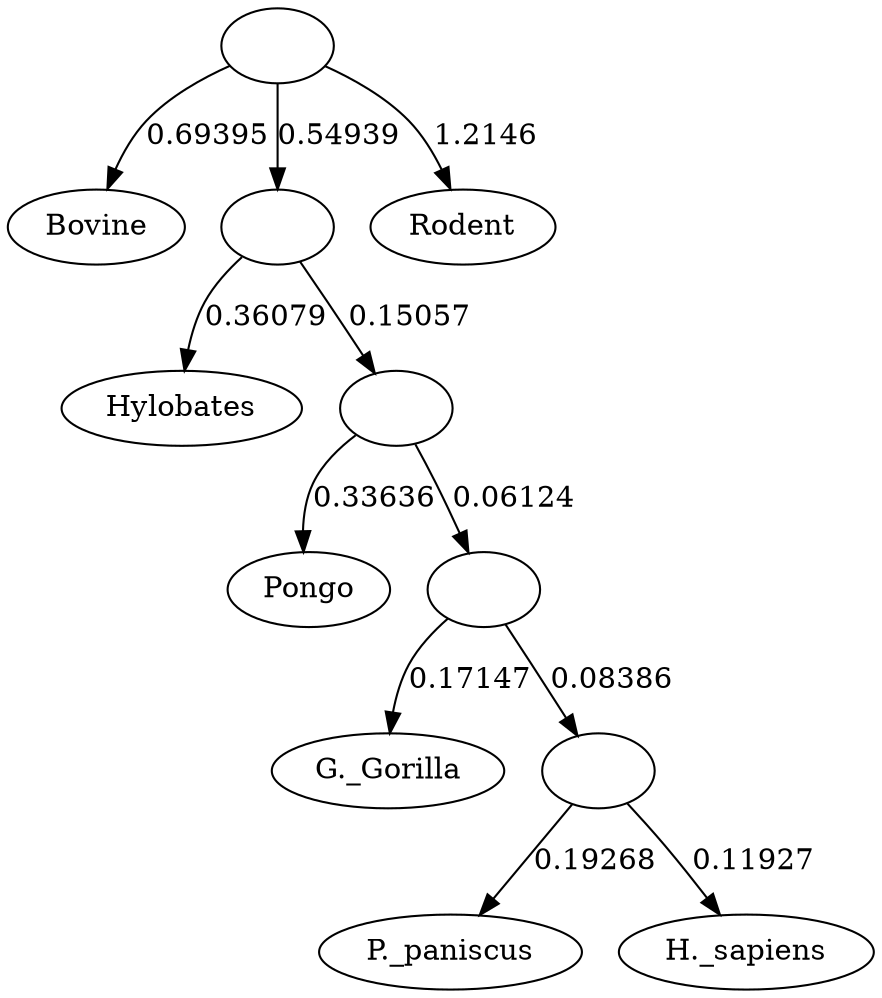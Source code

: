 digraph G {
0 [label=""]
;
1 [label="Bovine"]
;
2 [label=""]
;
3 [label="Hylobates"]
;
4 [label=""]
;
5 [label="Pongo"]
;
6 [label=""]
;
7 [label="G._Gorilla"]
;
8 [label=""]
;
9 [label="P._paniscus"]
;
10 [label="H._sapiens"]
;
11 [label="Rodent"]
;
0->1  [label="0.69395"]
;
0->2  [label="0.54939"]
;
2->3  [label="0.36079"]
;
2->4  [label="0.15057"]
;
4->5  [label="0.33636"]
;
4->6  [label="0.06124"]
;
6->7  [label="0.17147"]
;
6->8  [label="0.08386"]
;
8->9  [label="0.19268"]
;
8->10  [label="0.11927"]
;
0->11  [label="1.2146"]
;
}
